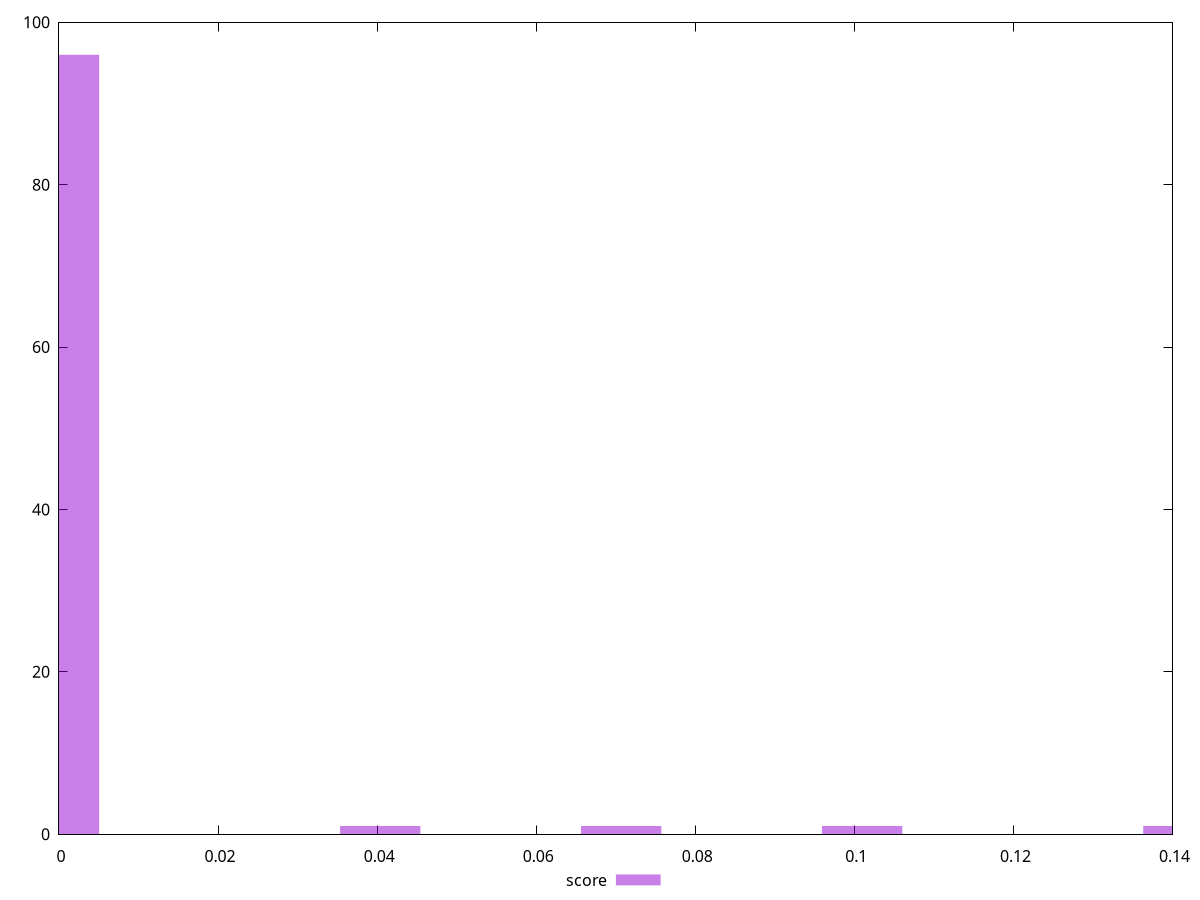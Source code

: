 reset

$score <<EOF
0 96
0.07068349466235553 1
0.10097642094622218 1
0.040390568378488874 1
0.14136698932471106 1
EOF

set key outside below
set boxwidth 0.010097642094622218
set xrange [0:0.14]
set yrange [0:100]
set trange [0:100]
set style fill transparent solid 0.5 noborder
set terminal svg size 640, 490 enhanced background rgb 'white'
set output "report_00013_2021-02-09T12-04-24.940Z/uses-text-compression/samples/pages+cached/score/histogram.svg"

plot $score title "score" with boxes

reset
